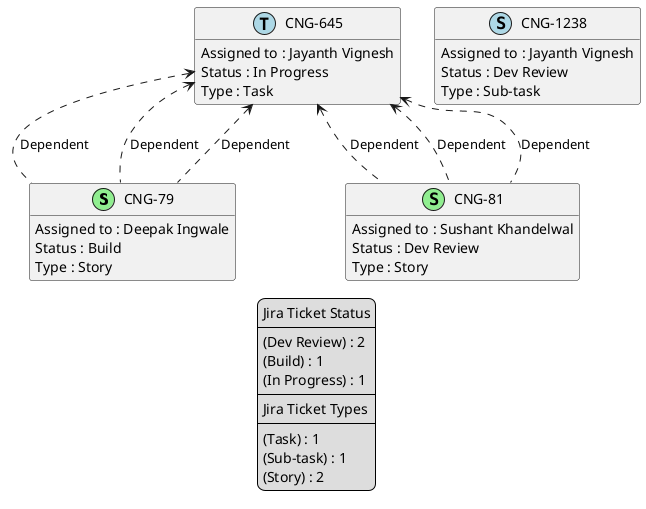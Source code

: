 @startuml
'https://plantuml.com/class-diagram

' GENERATE CLASS DIAGRAM ===========
' Generated at    : Mon Apr 15 14:04:21 CEST 2024

hide empty members

legend
Jira Ticket Status
----
(Dev Review) : 2
(Build) : 1
(In Progress) : 1
----
Jira Ticket Types
----
(Task) : 1
(Sub-task) : 1
(Story) : 2
end legend


' Tickets =======
class "CNG-79" << (S,lightgreen) >> {
  Assigned to : Deepak Ingwale
  Status : Build
  Type : Story
}

class "CNG-1238" << (S,lightblue) >> {
  Assigned to : Jayanth Vignesh
  Status : Dev Review
  Type : Sub-task
}

class "CNG-81" << (S,lightgreen) >> {
  Assigned to : Sushant Khandelwal
  Status : Dev Review
  Type : Story
}

class "CNG-645" << (T,lightblue) >> {
  Assigned to : Jayanth Vignesh
  Status : In Progress
  Type : Task
}



' Links =======
"CNG-645" <.. "CNG-79" : Dependent
"CNG-645" <.. "CNG-81" : Dependent
"CNG-645" <.. "CNG-79" : Dependent
"CNG-645" <.. "CNG-81" : Dependent
"CNG-645" <.. "CNG-79" : Dependent
"CNG-645" <.. "CNG-81" : Dependent


@enduml
